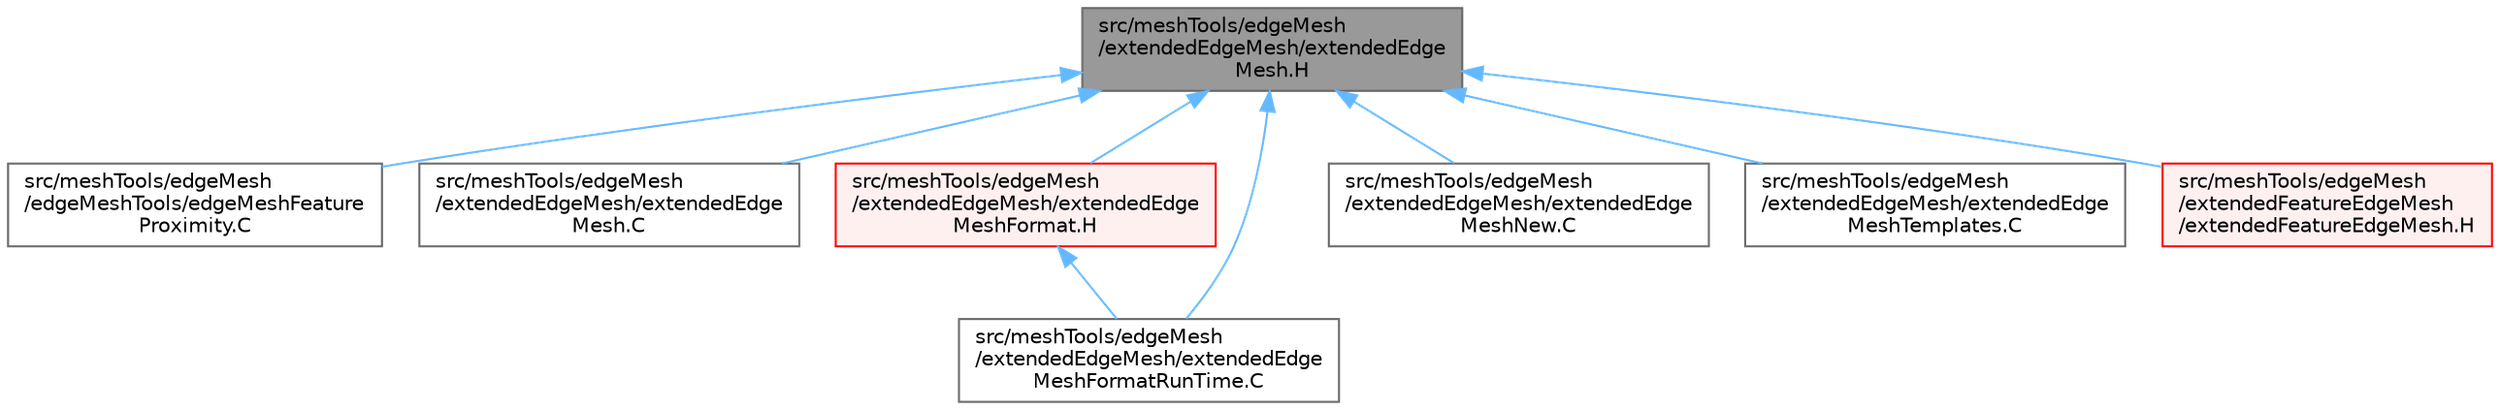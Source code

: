 digraph "src/meshTools/edgeMesh/extendedEdgeMesh/extendedEdgeMesh.H"
{
 // LATEX_PDF_SIZE
  bgcolor="transparent";
  edge [fontname=Helvetica,fontsize=10,labelfontname=Helvetica,labelfontsize=10];
  node [fontname=Helvetica,fontsize=10,shape=box,height=0.2,width=0.4];
  Node1 [id="Node000001",label="src/meshTools/edgeMesh\l/extendedEdgeMesh/extendedEdge\lMesh.H",height=0.2,width=0.4,color="gray40", fillcolor="grey60", style="filled", fontcolor="black",tooltip=" "];
  Node1 -> Node2 [id="edge1_Node000001_Node000002",dir="back",color="steelblue1",style="solid",tooltip=" "];
  Node2 [id="Node000002",label="src/meshTools/edgeMesh\l/edgeMeshTools/edgeMeshFeature\lProximity.C",height=0.2,width=0.4,color="grey40", fillcolor="white", style="filled",URL="$edgeMeshFeatureProximity_8C.html",tooltip=" "];
  Node1 -> Node3 [id="edge2_Node000001_Node000003",dir="back",color="steelblue1",style="solid",tooltip=" "];
  Node3 [id="Node000003",label="src/meshTools/edgeMesh\l/extendedEdgeMesh/extendedEdge\lMesh.C",height=0.2,width=0.4,color="grey40", fillcolor="white", style="filled",URL="$extendedEdgeMesh_8C.html",tooltip=" "];
  Node1 -> Node4 [id="edge3_Node000001_Node000004",dir="back",color="steelblue1",style="solid",tooltip=" "];
  Node4 [id="Node000004",label="src/meshTools/edgeMesh\l/extendedEdgeMesh/extendedEdge\lMeshFormat.H",height=0.2,width=0.4,color="red", fillcolor="#FFF0F0", style="filled",URL="$extendedEdgeMeshFormat_8H.html",tooltip=" "];
  Node4 -> Node6 [id="edge4_Node000004_Node000006",dir="back",color="steelblue1",style="solid",tooltip=" "];
  Node6 [id="Node000006",label="src/meshTools/edgeMesh\l/extendedEdgeMesh/extendedEdge\lMeshFormatRunTime.C",height=0.2,width=0.4,color="grey40", fillcolor="white", style="filled",URL="$extendedEdgeMeshFormatRunTime_8C.html",tooltip=" "];
  Node1 -> Node6 [id="edge5_Node000001_Node000006",dir="back",color="steelblue1",style="solid",tooltip=" "];
  Node1 -> Node7 [id="edge6_Node000001_Node000007",dir="back",color="steelblue1",style="solid",tooltip=" "];
  Node7 [id="Node000007",label="src/meshTools/edgeMesh\l/extendedEdgeMesh/extendedEdge\lMeshNew.C",height=0.2,width=0.4,color="grey40", fillcolor="white", style="filled",URL="$extendedEdgeMeshNew_8C.html",tooltip=" "];
  Node1 -> Node8 [id="edge7_Node000001_Node000008",dir="back",color="steelblue1",style="solid",tooltip=" "];
  Node8 [id="Node000008",label="src/meshTools/edgeMesh\l/extendedEdgeMesh/extendedEdge\lMeshTemplates.C",height=0.2,width=0.4,color="grey40", fillcolor="white", style="filled",URL="$extendedEdgeMeshTemplates_8C.html",tooltip=" "];
  Node1 -> Node9 [id="edge8_Node000001_Node000009",dir="back",color="steelblue1",style="solid",tooltip=" "];
  Node9 [id="Node000009",label="src/meshTools/edgeMesh\l/extendedFeatureEdgeMesh\l/extendedFeatureEdgeMesh.H",height=0.2,width=0.4,color="red", fillcolor="#FFF0F0", style="filled",URL="$extendedFeatureEdgeMesh_8H.html",tooltip=" "];
}
